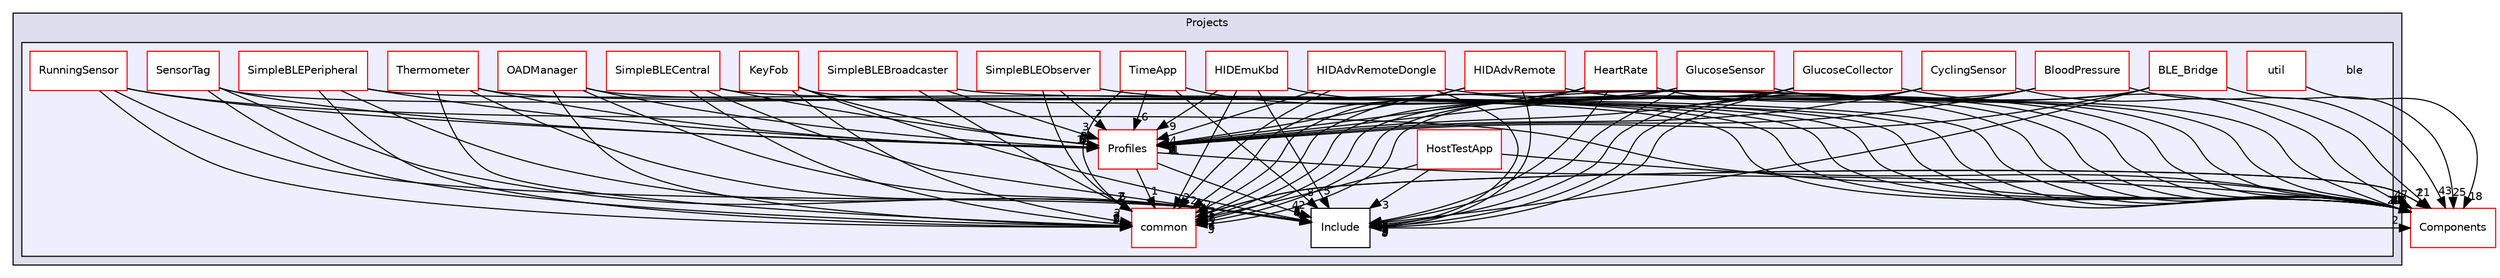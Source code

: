 digraph "C:/Work.git/ble/BLE-CC254x-1.4.0/Projects/ble" {
  compound=true
  node [ fontsize="10", fontname="Helvetica"];
  edge [ labelfontsize="10", labelfontname="Helvetica"];
  subgraph clusterdir_a290a1bf70da03a008194e36703a796c {
    graph [ bgcolor="#ddddee", pencolor="black", label="Projects" fontname="Helvetica", fontsize="10", URL="dir_a290a1bf70da03a008194e36703a796c.html"]
  subgraph clusterdir_116175837578d417cf55547b959ccd07 {
    graph [ bgcolor="#eeeeff", pencolor="black", label="" URL="dir_116175837578d417cf55547b959ccd07.html"];
    dir_116175837578d417cf55547b959ccd07 [shape=plaintext label="ble"];
    dir_1b3c73a1ab4330193bd3e982d2e199e6 [shape=box label="BLE_Bridge" color="red" fillcolor="white" style="filled" URL="dir_1b3c73a1ab4330193bd3e982d2e199e6.html"];
    dir_4cfefa1e201d59614cd64a8b5917bf52 [shape=box label="BloodPressure" color="red" fillcolor="white" style="filled" URL="dir_4cfefa1e201d59614cd64a8b5917bf52.html"];
    dir_75d9d4b6f44aa532429bfdb05dd9374d [shape=box label="common" color="red" fillcolor="white" style="filled" URL="dir_75d9d4b6f44aa532429bfdb05dd9374d.html"];
    dir_c462f6905f2f475c83100787049a0d00 [shape=box label="CyclingSensor" color="red" fillcolor="white" style="filled" URL="dir_c462f6905f2f475c83100787049a0d00.html"];
    dir_bfbd95fb57a9357ed537ed59565e7fec [shape=box label="GlucoseCollector" color="red" fillcolor="white" style="filled" URL="dir_bfbd95fb57a9357ed537ed59565e7fec.html"];
    dir_106cbd409a696ed32da7d49cf5dad514 [shape=box label="GlucoseSensor" color="red" fillcolor="white" style="filled" URL="dir_106cbd409a696ed32da7d49cf5dad514.html"];
    dir_72c5a76963fa84d5e5cf97bcd96a6ec4 [shape=box label="HeartRate" color="red" fillcolor="white" style="filled" URL="dir_72c5a76963fa84d5e5cf97bcd96a6ec4.html"];
    dir_f7086bcb225ff0f1f7de547754460d61 [shape=box label="HIDAdvRemote" color="red" fillcolor="white" style="filled" URL="dir_f7086bcb225ff0f1f7de547754460d61.html"];
    dir_ad1cdb74a347d650d2ae6b823f9576a8 [shape=box label="HIDAdvRemoteDongle" color="red" fillcolor="white" style="filled" URL="dir_ad1cdb74a347d650d2ae6b823f9576a8.html"];
    dir_68d35a7cd0156edc048c533674860b39 [shape=box label="HIDEmuKbd" color="red" fillcolor="white" style="filled" URL="dir_68d35a7cd0156edc048c533674860b39.html"];
    dir_9cd11b34974c51649631d6f903139a22 [shape=box label="HostTestApp" color="red" fillcolor="white" style="filled" URL="dir_9cd11b34974c51649631d6f903139a22.html"];
    dir_c92cc19f0c851bfd7369f25eb8781a13 [shape=box label="Include" color="black" fillcolor="white" style="filled" URL="dir_c92cc19f0c851bfd7369f25eb8781a13.html"];
    dir_a781c29708739422cd8a6a3d1a04e8ac [shape=box label="KeyFob" color="red" fillcolor="white" style="filled" URL="dir_a781c29708739422cd8a6a3d1a04e8ac.html"];
    dir_735d1aaa21871b3b238835b8dc120f72 [shape=box label="OADManager" color="red" fillcolor="white" style="filled" URL="dir_735d1aaa21871b3b238835b8dc120f72.html"];
    dir_bbf25acfb389de4a0b62fe1493a77c04 [shape=box label="Profiles" color="red" fillcolor="white" style="filled" URL="dir_bbf25acfb389de4a0b62fe1493a77c04.html"];
    dir_e69a64bdf16e7b8e39c8bf78b02ea619 [shape=box label="RunningSensor" color="red" fillcolor="white" style="filled" URL="dir_e69a64bdf16e7b8e39c8bf78b02ea619.html"];
    dir_4815af584c53127faeef130548066ffe [shape=box label="SensorTag" color="red" fillcolor="white" style="filled" URL="dir_4815af584c53127faeef130548066ffe.html"];
    dir_a8616f1ba659bfb4675a41ea51399e74 [shape=box label="SimpleBLEBroadcaster" color="red" fillcolor="white" style="filled" URL="dir_a8616f1ba659bfb4675a41ea51399e74.html"];
    dir_03cfeadbf9642ac46eb9c65918824ddb [shape=box label="SimpleBLECentral" color="red" fillcolor="white" style="filled" URL="dir_03cfeadbf9642ac46eb9c65918824ddb.html"];
    dir_e8eb803a552b23f93b430f947e6538eb [shape=box label="SimpleBLEObserver" color="red" fillcolor="white" style="filled" URL="dir_e8eb803a552b23f93b430f947e6538eb.html"];
    dir_cad3c092dc274c72b0039373ae9d90e9 [shape=box label="SimpleBLEPeripheral" color="red" fillcolor="white" style="filled" URL="dir_cad3c092dc274c72b0039373ae9d90e9.html"];
    dir_e45429867ec9122761e5275091565bb7 [shape=box label="Thermometer" color="red" fillcolor="white" style="filled" URL="dir_e45429867ec9122761e5275091565bb7.html"];
    dir_9dd24d036bb1f722e4b40f8af9dfcf9d [shape=box label="TimeApp" color="red" fillcolor="white" style="filled" URL="dir_9dd24d036bb1f722e4b40f8af9dfcf9d.html"];
    dir_83985fde96a2a17057efe1016f3e7112 [shape=box label="util" color="red" fillcolor="white" style="filled" URL="dir_83985fde96a2a17057efe1016f3e7112.html"];
  }
  }
  dir_7a2b63247ca617f0e1ef727740be8a23 [shape=box label="Components" fillcolor="white" style="filled" color="red" URL="dir_7a2b63247ca617f0e1ef727740be8a23.html"];
  dir_7a2b63247ca617f0e1ef727740be8a23->dir_75d9d4b6f44aa532429bfdb05dd9374d [headlabel="8", labeldistance=1.5 headhref="dir_000001_000049.html"];
  dir_a8616f1ba659bfb4675a41ea51399e74->dir_7a2b63247ca617f0e1ef727740be8a23 [headlabel="21", labeldistance=1.5 headhref="dir_000102_000001.html"];
  dir_a8616f1ba659bfb4675a41ea51399e74->dir_bbf25acfb389de4a0b62fe1493a77c04 [headlabel="3", labeldistance=1.5 headhref="dir_000102_000078.html"];
  dir_a8616f1ba659bfb4675a41ea51399e74->dir_75d9d4b6f44aa532429bfdb05dd9374d [headlabel="2", labeldistance=1.5 headhref="dir_000102_000049.html"];
  dir_1b3c73a1ab4330193bd3e982d2e199e6->dir_7a2b63247ca617f0e1ef727740be8a23 [headlabel="25", labeldistance=1.5 headhref="dir_000041_000001.html"];
  dir_1b3c73a1ab4330193bd3e982d2e199e6->dir_bbf25acfb389de4a0b62fe1493a77c04 [headlabel="6", labeldistance=1.5 headhref="dir_000041_000078.html"];
  dir_1b3c73a1ab4330193bd3e982d2e199e6->dir_75d9d4b6f44aa532429bfdb05dd9374d [headlabel="3", labeldistance=1.5 headhref="dir_000041_000049.html"];
  dir_1b3c73a1ab4330193bd3e982d2e199e6->dir_c92cc19f0c851bfd7369f25eb8781a13 [headlabel="4", labeldistance=1.5 headhref="dir_000041_000069.html"];
  dir_f7086bcb225ff0f1f7de547754460d61->dir_7a2b63247ca617f0e1ef727740be8a23 [headlabel="25", labeldistance=1.5 headhref="dir_000061_000001.html"];
  dir_f7086bcb225ff0f1f7de547754460d61->dir_bbf25acfb389de4a0b62fe1493a77c04 [headlabel="9", labeldistance=1.5 headhref="dir_000061_000078.html"];
  dir_f7086bcb225ff0f1f7de547754460d61->dir_75d9d4b6f44aa532429bfdb05dd9374d [headlabel="2", labeldistance=1.5 headhref="dir_000061_000049.html"];
  dir_f7086bcb225ff0f1f7de547754460d61->dir_c92cc19f0c851bfd7369f25eb8781a13 [headlabel="5", labeldistance=1.5 headhref="dir_000061_000069.html"];
  dir_03cfeadbf9642ac46eb9c65918824ddb->dir_7a2b63247ca617f0e1ef727740be8a23 [headlabel="23", labeldistance=1.5 headhref="dir_000104_000001.html"];
  dir_03cfeadbf9642ac46eb9c65918824ddb->dir_bbf25acfb389de4a0b62fe1493a77c04 [headlabel="5", labeldistance=1.5 headhref="dir_000104_000078.html"];
  dir_03cfeadbf9642ac46eb9c65918824ddb->dir_75d9d4b6f44aa532429bfdb05dd9374d [headlabel="2", labeldistance=1.5 headhref="dir_000104_000049.html"];
  dir_03cfeadbf9642ac46eb9c65918824ddb->dir_c92cc19f0c851bfd7369f25eb8781a13 [headlabel="4", labeldistance=1.5 headhref="dir_000104_000069.html"];
  dir_72c5a76963fa84d5e5cf97bcd96a6ec4->dir_7a2b63247ca617f0e1ef727740be8a23 [headlabel="20", labeldistance=1.5 headhref="dir_000059_000001.html"];
  dir_72c5a76963fa84d5e5cf97bcd96a6ec4->dir_bbf25acfb389de4a0b62fe1493a77c04 [headlabel="7", labeldistance=1.5 headhref="dir_000059_000078.html"];
  dir_72c5a76963fa84d5e5cf97bcd96a6ec4->dir_75d9d4b6f44aa532429bfdb05dd9374d [headlabel="2", labeldistance=1.5 headhref="dir_000059_000049.html"];
  dir_72c5a76963fa84d5e5cf97bcd96a6ec4->dir_c92cc19f0c851bfd7369f25eb8781a13 [headlabel="5", labeldistance=1.5 headhref="dir_000059_000069.html"];
  dir_9dd24d036bb1f722e4b40f8af9dfcf9d->dir_7a2b63247ca617f0e1ef727740be8a23 [headlabel="44", labeldistance=1.5 headhref="dir_000047_000001.html"];
  dir_9dd24d036bb1f722e4b40f8af9dfcf9d->dir_bbf25acfb389de4a0b62fe1493a77c04 [headlabel="6", labeldistance=1.5 headhref="dir_000047_000078.html"];
  dir_9dd24d036bb1f722e4b40f8af9dfcf9d->dir_75d9d4b6f44aa532429bfdb05dd9374d [headlabel="6", labeldistance=1.5 headhref="dir_000047_000049.html"];
  dir_9dd24d036bb1f722e4b40f8af9dfcf9d->dir_c92cc19f0c851bfd7369f25eb8781a13 [headlabel="8", labeldistance=1.5 headhref="dir_000047_000069.html"];
  dir_c462f6905f2f475c83100787049a0d00->dir_7a2b63247ca617f0e1ef727740be8a23 [headlabel="21", labeldistance=1.5 headhref="dir_000053_000001.html"];
  dir_c462f6905f2f475c83100787049a0d00->dir_bbf25acfb389de4a0b62fe1493a77c04 [headlabel="7", labeldistance=1.5 headhref="dir_000053_000078.html"];
  dir_c462f6905f2f475c83100787049a0d00->dir_75d9d4b6f44aa532429bfdb05dd9374d [headlabel="2", labeldistance=1.5 headhref="dir_000053_000049.html"];
  dir_c462f6905f2f475c83100787049a0d00->dir_c92cc19f0c851bfd7369f25eb8781a13 [headlabel="5", labeldistance=1.5 headhref="dir_000053_000069.html"];
  dir_a781c29708739422cd8a6a3d1a04e8ac->dir_7a2b63247ca617f0e1ef727740be8a23 [headlabel="22", labeldistance=1.5 headhref="dir_000070_000001.html"];
  dir_a781c29708739422cd8a6a3d1a04e8ac->dir_bbf25acfb389de4a0b62fe1493a77c04 [headlabel="9", labeldistance=1.5 headhref="dir_000070_000078.html"];
  dir_a781c29708739422cd8a6a3d1a04e8ac->dir_75d9d4b6f44aa532429bfdb05dd9374d [headlabel="2", labeldistance=1.5 headhref="dir_000070_000049.html"];
  dir_a781c29708739422cd8a6a3d1a04e8ac->dir_c92cc19f0c851bfd7369f25eb8781a13 [headlabel="5", labeldistance=1.5 headhref="dir_000070_000069.html"];
  dir_4cfefa1e201d59614cd64a8b5917bf52->dir_7a2b63247ca617f0e1ef727740be8a23 [headlabel="43", labeldistance=1.5 headhref="dir_000043_000001.html"];
  dir_4cfefa1e201d59614cd64a8b5917bf52->dir_bbf25acfb389de4a0b62fe1493a77c04 [headlabel="6", labeldistance=1.5 headhref="dir_000043_000078.html"];
  dir_4cfefa1e201d59614cd64a8b5917bf52->dir_75d9d4b6f44aa532429bfdb05dd9374d [headlabel="6", labeldistance=1.5 headhref="dir_000043_000049.html"];
  dir_4cfefa1e201d59614cd64a8b5917bf52->dir_c92cc19f0c851bfd7369f25eb8781a13 [headlabel="8", labeldistance=1.5 headhref="dir_000043_000069.html"];
  dir_e69a64bdf16e7b8e39c8bf78b02ea619->dir_7a2b63247ca617f0e1ef727740be8a23 [headlabel="21", labeldistance=1.5 headhref="dir_000098_000001.html"];
  dir_e69a64bdf16e7b8e39c8bf78b02ea619->dir_bbf25acfb389de4a0b62fe1493a77c04 [headlabel="7", labeldistance=1.5 headhref="dir_000098_000078.html"];
  dir_e69a64bdf16e7b8e39c8bf78b02ea619->dir_75d9d4b6f44aa532429bfdb05dd9374d [headlabel="2", labeldistance=1.5 headhref="dir_000098_000049.html"];
  dir_e69a64bdf16e7b8e39c8bf78b02ea619->dir_c92cc19f0c851bfd7369f25eb8781a13 [headlabel="5", labeldistance=1.5 headhref="dir_000098_000069.html"];
  dir_68d35a7cd0156edc048c533674860b39->dir_7a2b63247ca617f0e1ef727740be8a23 [headlabel="22", labeldistance=1.5 headhref="dir_000065_000001.html"];
  dir_68d35a7cd0156edc048c533674860b39->dir_bbf25acfb389de4a0b62fe1493a77c04 [headlabel="9", labeldistance=1.5 headhref="dir_000065_000078.html"];
  dir_68d35a7cd0156edc048c533674860b39->dir_75d9d4b6f44aa532429bfdb05dd9374d [headlabel="2", labeldistance=1.5 headhref="dir_000065_000049.html"];
  dir_68d35a7cd0156edc048c533674860b39->dir_c92cc19f0c851bfd7369f25eb8781a13 [headlabel="5", labeldistance=1.5 headhref="dir_000065_000069.html"];
  dir_e8eb803a552b23f93b430f947e6538eb->dir_7a2b63247ca617f0e1ef727740be8a23 [headlabel="20", labeldistance=1.5 headhref="dir_000106_000001.html"];
  dir_e8eb803a552b23f93b430f947e6538eb->dir_bbf25acfb389de4a0b62fe1493a77c04 [headlabel="2", labeldistance=1.5 headhref="dir_000106_000078.html"];
  dir_e8eb803a552b23f93b430f947e6538eb->dir_75d9d4b6f44aa532429bfdb05dd9374d [headlabel="2", labeldistance=1.5 headhref="dir_000106_000049.html"];
  dir_bbf25acfb389de4a0b62fe1493a77c04->dir_7a2b63247ca617f0e1ef727740be8a23 [headlabel="203", labeldistance=1.5 headhref="dir_000078_000001.html"];
  dir_bbf25acfb389de4a0b62fe1493a77c04->dir_75d9d4b6f44aa532429bfdb05dd9374d [headlabel="1", labeldistance=1.5 headhref="dir_000078_000049.html"];
  dir_bbf25acfb389de4a0b62fe1493a77c04->dir_c92cc19f0c851bfd7369f25eb8781a13 [headlabel="42", labeldistance=1.5 headhref="dir_000078_000069.html"];
  dir_cad3c092dc274c72b0039373ae9d90e9->dir_7a2b63247ca617f0e1ef727740be8a23 [headlabel="23", labeldistance=1.5 headhref="dir_000108_000001.html"];
  dir_cad3c092dc274c72b0039373ae9d90e9->dir_bbf25acfb389de4a0b62fe1493a77c04 [headlabel="6", labeldistance=1.5 headhref="dir_000108_000078.html"];
  dir_cad3c092dc274c72b0039373ae9d90e9->dir_75d9d4b6f44aa532429bfdb05dd9374d [headlabel="2", labeldistance=1.5 headhref="dir_000108_000049.html"];
  dir_cad3c092dc274c72b0039373ae9d90e9->dir_c92cc19f0c851bfd7369f25eb8781a13 [headlabel="4", labeldistance=1.5 headhref="dir_000108_000069.html"];
  dir_e45429867ec9122761e5275091565bb7->dir_7a2b63247ca617f0e1ef727740be8a23 [headlabel="43", labeldistance=1.5 headhref="dir_000045_000001.html"];
  dir_e45429867ec9122761e5275091565bb7->dir_bbf25acfb389de4a0b62fe1493a77c04 [headlabel="7", labeldistance=1.5 headhref="dir_000045_000078.html"];
  dir_e45429867ec9122761e5275091565bb7->dir_75d9d4b6f44aa532429bfdb05dd9374d [headlabel="6", labeldistance=1.5 headhref="dir_000045_000049.html"];
  dir_e45429867ec9122761e5275091565bb7->dir_c92cc19f0c851bfd7369f25eb8781a13 [headlabel="8", labeldistance=1.5 headhref="dir_000045_000069.html"];
  dir_bfbd95fb57a9357ed537ed59565e7fec->dir_7a2b63247ca617f0e1ef727740be8a23 [headlabel="47", labeldistance=1.5 headhref="dir_000055_000001.html"];
  dir_bfbd95fb57a9357ed537ed59565e7fec->dir_bbf25acfb389de4a0b62fe1493a77c04 [headlabel="11", labeldistance=1.5 headhref="dir_000055_000078.html"];
  dir_bfbd95fb57a9357ed537ed59565e7fec->dir_75d9d4b6f44aa532429bfdb05dd9374d [headlabel="5", labeldistance=1.5 headhref="dir_000055_000049.html"];
  dir_bfbd95fb57a9357ed537ed59565e7fec->dir_c92cc19f0c851bfd7369f25eb8781a13 [headlabel="8", labeldistance=1.5 headhref="dir_000055_000069.html"];
  dir_9cd11b34974c51649631d6f903139a22->dir_7a2b63247ca617f0e1ef727740be8a23 [headlabel="23", labeldistance=1.5 headhref="dir_000067_000001.html"];
  dir_9cd11b34974c51649631d6f903139a22->dir_75d9d4b6f44aa532429bfdb05dd9374d [headlabel="1", labeldistance=1.5 headhref="dir_000067_000049.html"];
  dir_9cd11b34974c51649631d6f903139a22->dir_c92cc19f0c851bfd7369f25eb8781a13 [headlabel="3", labeldistance=1.5 headhref="dir_000067_000069.html"];
  dir_4815af584c53127faeef130548066ffe->dir_7a2b63247ca617f0e1ef727740be8a23 [headlabel="35", labeldistance=1.5 headhref="dir_000100_000001.html"];
  dir_4815af584c53127faeef130548066ffe->dir_bbf25acfb389de4a0b62fe1493a77c04 [headlabel="14", labeldistance=1.5 headhref="dir_000100_000078.html"];
  dir_4815af584c53127faeef130548066ffe->dir_75d9d4b6f44aa532429bfdb05dd9374d [headlabel="2", labeldistance=1.5 headhref="dir_000100_000049.html"];
  dir_4815af584c53127faeef130548066ffe->dir_c92cc19f0c851bfd7369f25eb8781a13 [headlabel="6", labeldistance=1.5 headhref="dir_000100_000069.html"];
  dir_735d1aaa21871b3b238835b8dc120f72->dir_7a2b63247ca617f0e1ef727740be8a23 [headlabel="28", labeldistance=1.5 headhref="dir_000072_000001.html"];
  dir_735d1aaa21871b3b238835b8dc120f72->dir_bbf25acfb389de4a0b62fe1493a77c04 [headlabel="5", labeldistance=1.5 headhref="dir_000072_000078.html"];
  dir_735d1aaa21871b3b238835b8dc120f72->dir_75d9d4b6f44aa532429bfdb05dd9374d [headlabel="2", labeldistance=1.5 headhref="dir_000072_000049.html"];
  dir_735d1aaa21871b3b238835b8dc120f72->dir_c92cc19f0c851bfd7369f25eb8781a13 [headlabel="4", labeldistance=1.5 headhref="dir_000072_000069.html"];
  dir_75d9d4b6f44aa532429bfdb05dd9374d->dir_7a2b63247ca617f0e1ef727740be8a23 [headlabel="7", labeldistance=1.5 headhref="dir_000049_000001.html"];
  dir_c92cc19f0c851bfd7369f25eb8781a13->dir_7a2b63247ca617f0e1ef727740be8a23 [headlabel="2", labeldistance=1.5 headhref="dir_000069_000001.html"];
  dir_ad1cdb74a347d650d2ae6b823f9576a8->dir_7a2b63247ca617f0e1ef727740be8a23 [headlabel="29", labeldistance=1.5 headhref="dir_000063_000001.html"];
  dir_ad1cdb74a347d650d2ae6b823f9576a8->dir_bbf25acfb389de4a0b62fe1493a77c04 [headlabel="4", labeldistance=1.5 headhref="dir_000063_000078.html"];
  dir_ad1cdb74a347d650d2ae6b823f9576a8->dir_75d9d4b6f44aa532429bfdb05dd9374d [headlabel="2", labeldistance=1.5 headhref="dir_000063_000049.html"];
  dir_ad1cdb74a347d650d2ae6b823f9576a8->dir_c92cc19f0c851bfd7369f25eb8781a13 [headlabel="3", labeldistance=1.5 headhref="dir_000063_000069.html"];
  dir_106cbd409a696ed32da7d49cf5dad514->dir_7a2b63247ca617f0e1ef727740be8a23 [headlabel="24", labeldistance=1.5 headhref="dir_000057_000001.html"];
  dir_106cbd409a696ed32da7d49cf5dad514->dir_bbf25acfb389de4a0b62fe1493a77c04 [headlabel="6", labeldistance=1.5 headhref="dir_000057_000078.html"];
  dir_106cbd409a696ed32da7d49cf5dad514->dir_75d9d4b6f44aa532429bfdb05dd9374d [headlabel="2", labeldistance=1.5 headhref="dir_000057_000049.html"];
  dir_106cbd409a696ed32da7d49cf5dad514->dir_c92cc19f0c851bfd7369f25eb8781a13 [headlabel="5", labeldistance=1.5 headhref="dir_000057_000069.html"];
  dir_83985fde96a2a17057efe1016f3e7112->dir_7a2b63247ca617f0e1ef727740be8a23 [headlabel="18", labeldistance=1.5 headhref="dir_000016_000001.html"];
}
